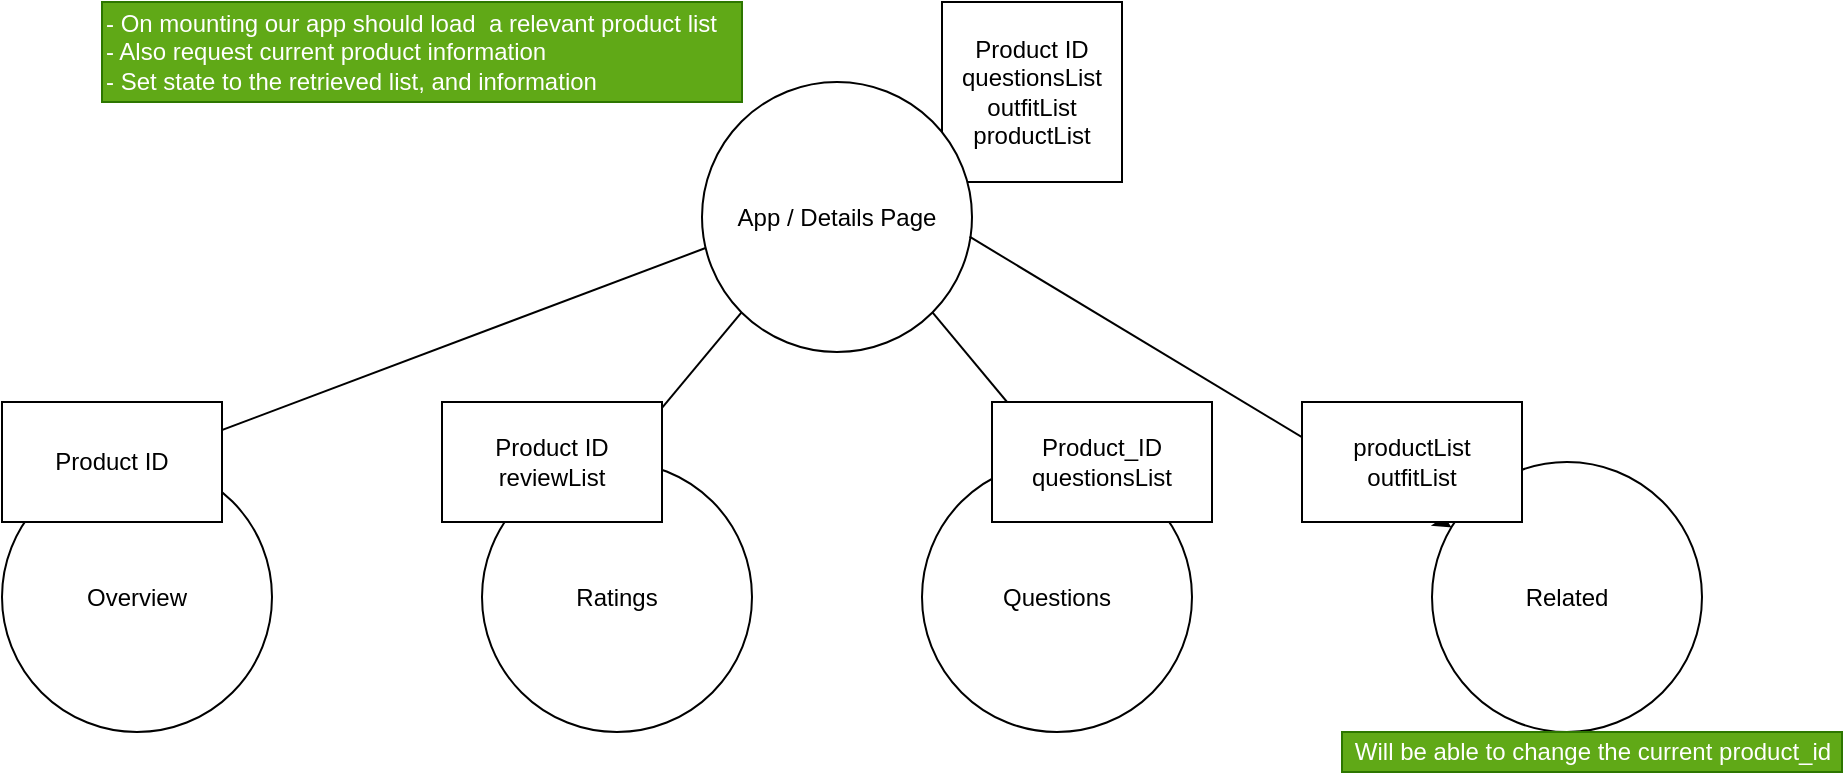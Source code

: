 <mxfile>
    <diagram id="wm55HPN1U-g9LiwkY5EH" name="Page-1">
        <mxGraphModel dx="1222" dy="755" grid="1" gridSize="10" guides="1" tooltips="1" connect="1" arrows="1" fold="1" page="1" pageScale="1" pageWidth="850" pageHeight="1100" math="0" shadow="0">
            <root>
                <mxCell id="0"/>
                <mxCell id="1" parent="0"/>
                <mxCell id="2" value="Product ID&lt;br&gt;questionsList&lt;br&gt;outfitList&lt;br&gt;productList" style="whiteSpace=wrap;html=1;aspect=fixed;" parent="1" vertex="1">
                    <mxGeometry x="900" y="80" width="90" height="90" as="geometry"/>
                </mxCell>
                <mxCell id="3" value="Overview" style="ellipse;whiteSpace=wrap;html=1;aspect=fixed;" parent="1" vertex="1">
                    <mxGeometry x="430" y="310" width="135" height="135" as="geometry"/>
                </mxCell>
                <mxCell id="4" value="App / Details Page" style="ellipse;whiteSpace=wrap;html=1;aspect=fixed;" parent="1" vertex="1">
                    <mxGeometry x="780" y="120" width="135" height="135" as="geometry"/>
                </mxCell>
                <mxCell id="5" value="Ratings" style="ellipse;whiteSpace=wrap;html=1;aspect=fixed;" parent="1" vertex="1">
                    <mxGeometry x="670" y="310" width="135" height="135" as="geometry"/>
                </mxCell>
                <mxCell id="6" value="Questions" style="ellipse;whiteSpace=wrap;html=1;aspect=fixed;" parent="1" vertex="1">
                    <mxGeometry x="890" y="310" width="135" height="135" as="geometry"/>
                </mxCell>
                <mxCell id="7" value="" style="endArrow=classic;html=1;entryX=0.5;entryY=0;entryDx=0;entryDy=0;exitX=0.013;exitY=0.615;exitDx=0;exitDy=0;exitPerimeter=0;" parent="1" source="4" target="3" edge="1">
                    <mxGeometry width="50" height="50" relative="1" as="geometry">
                        <mxPoint x="640" y="400" as="sourcePoint"/>
                        <mxPoint x="504.637" y="279.185" as="targetPoint"/>
                    </mxGeometry>
                </mxCell>
                <mxCell id="8" value="" style="endArrow=classic;html=1;exitX=0;exitY=1;exitDx=0;exitDy=0;entryX=0.5;entryY=0;entryDx=0;entryDy=0;" parent="1" source="4" target="5" edge="1">
                    <mxGeometry width="50" height="50" relative="1" as="geometry">
                        <mxPoint x="865.5" y="235" as="sourcePoint"/>
                        <mxPoint x="850" y="409" as="targetPoint"/>
                    </mxGeometry>
                </mxCell>
                <mxCell id="9" value="" style="endArrow=classic;html=1;entryX=0.5;entryY=0;entryDx=0;entryDy=0;exitX=1;exitY=1;exitDx=0;exitDy=0;" parent="1" source="4" target="6" edge="1">
                    <mxGeometry width="50" height="50" relative="1" as="geometry">
                        <mxPoint x="879" y="251" as="sourcePoint"/>
                        <mxPoint x="856" y="580" as="targetPoint"/>
                    </mxGeometry>
                </mxCell>
                <mxCell id="10" value="Related" style="ellipse;whiteSpace=wrap;html=1;aspect=fixed;" parent="1" vertex="1">
                    <mxGeometry x="1145" y="310" width="135" height="135" as="geometry"/>
                </mxCell>
                <mxCell id="11" value="" style="endArrow=classic;html=1;exitX=0.991;exitY=0.573;exitDx=0;exitDy=0;exitPerimeter=0;" parent="1" source="4" target="10" edge="1">
                    <mxGeometry width="50" height="50" relative="1" as="geometry">
                        <mxPoint x="864.5" y="565" as="sourcePoint"/>
                        <mxPoint x="864.5" y="590" as="targetPoint"/>
                    </mxGeometry>
                </mxCell>
                <mxCell id="13" value="Product ID" style="rounded=0;whiteSpace=wrap;html=1;" parent="1" vertex="1">
                    <mxGeometry x="430" y="280" width="110" height="60" as="geometry"/>
                </mxCell>
                <mxCell id="14" value="Product ID&lt;br&gt;reviewList" style="rounded=0;whiteSpace=wrap;html=1;" parent="1" vertex="1">
                    <mxGeometry x="650" y="280" width="110" height="60" as="geometry"/>
                </mxCell>
                <mxCell id="15" value="productList&lt;br&gt;outfitList" style="rounded=0;whiteSpace=wrap;html=1;" parent="1" vertex="1">
                    <mxGeometry x="1080" y="280" width="110" height="60" as="geometry"/>
                </mxCell>
                <mxCell id="16" value="Will be able to change the current product_id" style="text;html=1;align=center;verticalAlign=middle;resizable=0;points=[];autosize=1;strokeColor=#2D7600;fillColor=#60a917;fontColor=#ffffff;" parent="1" vertex="1">
                    <mxGeometry x="1100" y="445" width="250" height="20" as="geometry"/>
                </mxCell>
                <mxCell id="17" value="Product_ID&lt;br&gt;questionsList" style="rounded=0;whiteSpace=wrap;html=1;" parent="1" vertex="1">
                    <mxGeometry x="925" y="280" width="110" height="60" as="geometry"/>
                </mxCell>
                <mxCell id="20" value="- On mounting our app should load&amp;nbsp; a relevant product list&lt;br&gt;- Also request current product information&lt;br&gt;- Set state to the retrieved list, and information" style="text;html=1;align=left;verticalAlign=middle;resizable=0;points=[];autosize=1;strokeColor=#2D7600;fillColor=#60a917;fontColor=#ffffff;" parent="1" vertex="1">
                    <mxGeometry x="480" y="80" width="320" height="50" as="geometry"/>
                </mxCell>
            </root>
        </mxGraphModel>
    </diagram>
</mxfile>